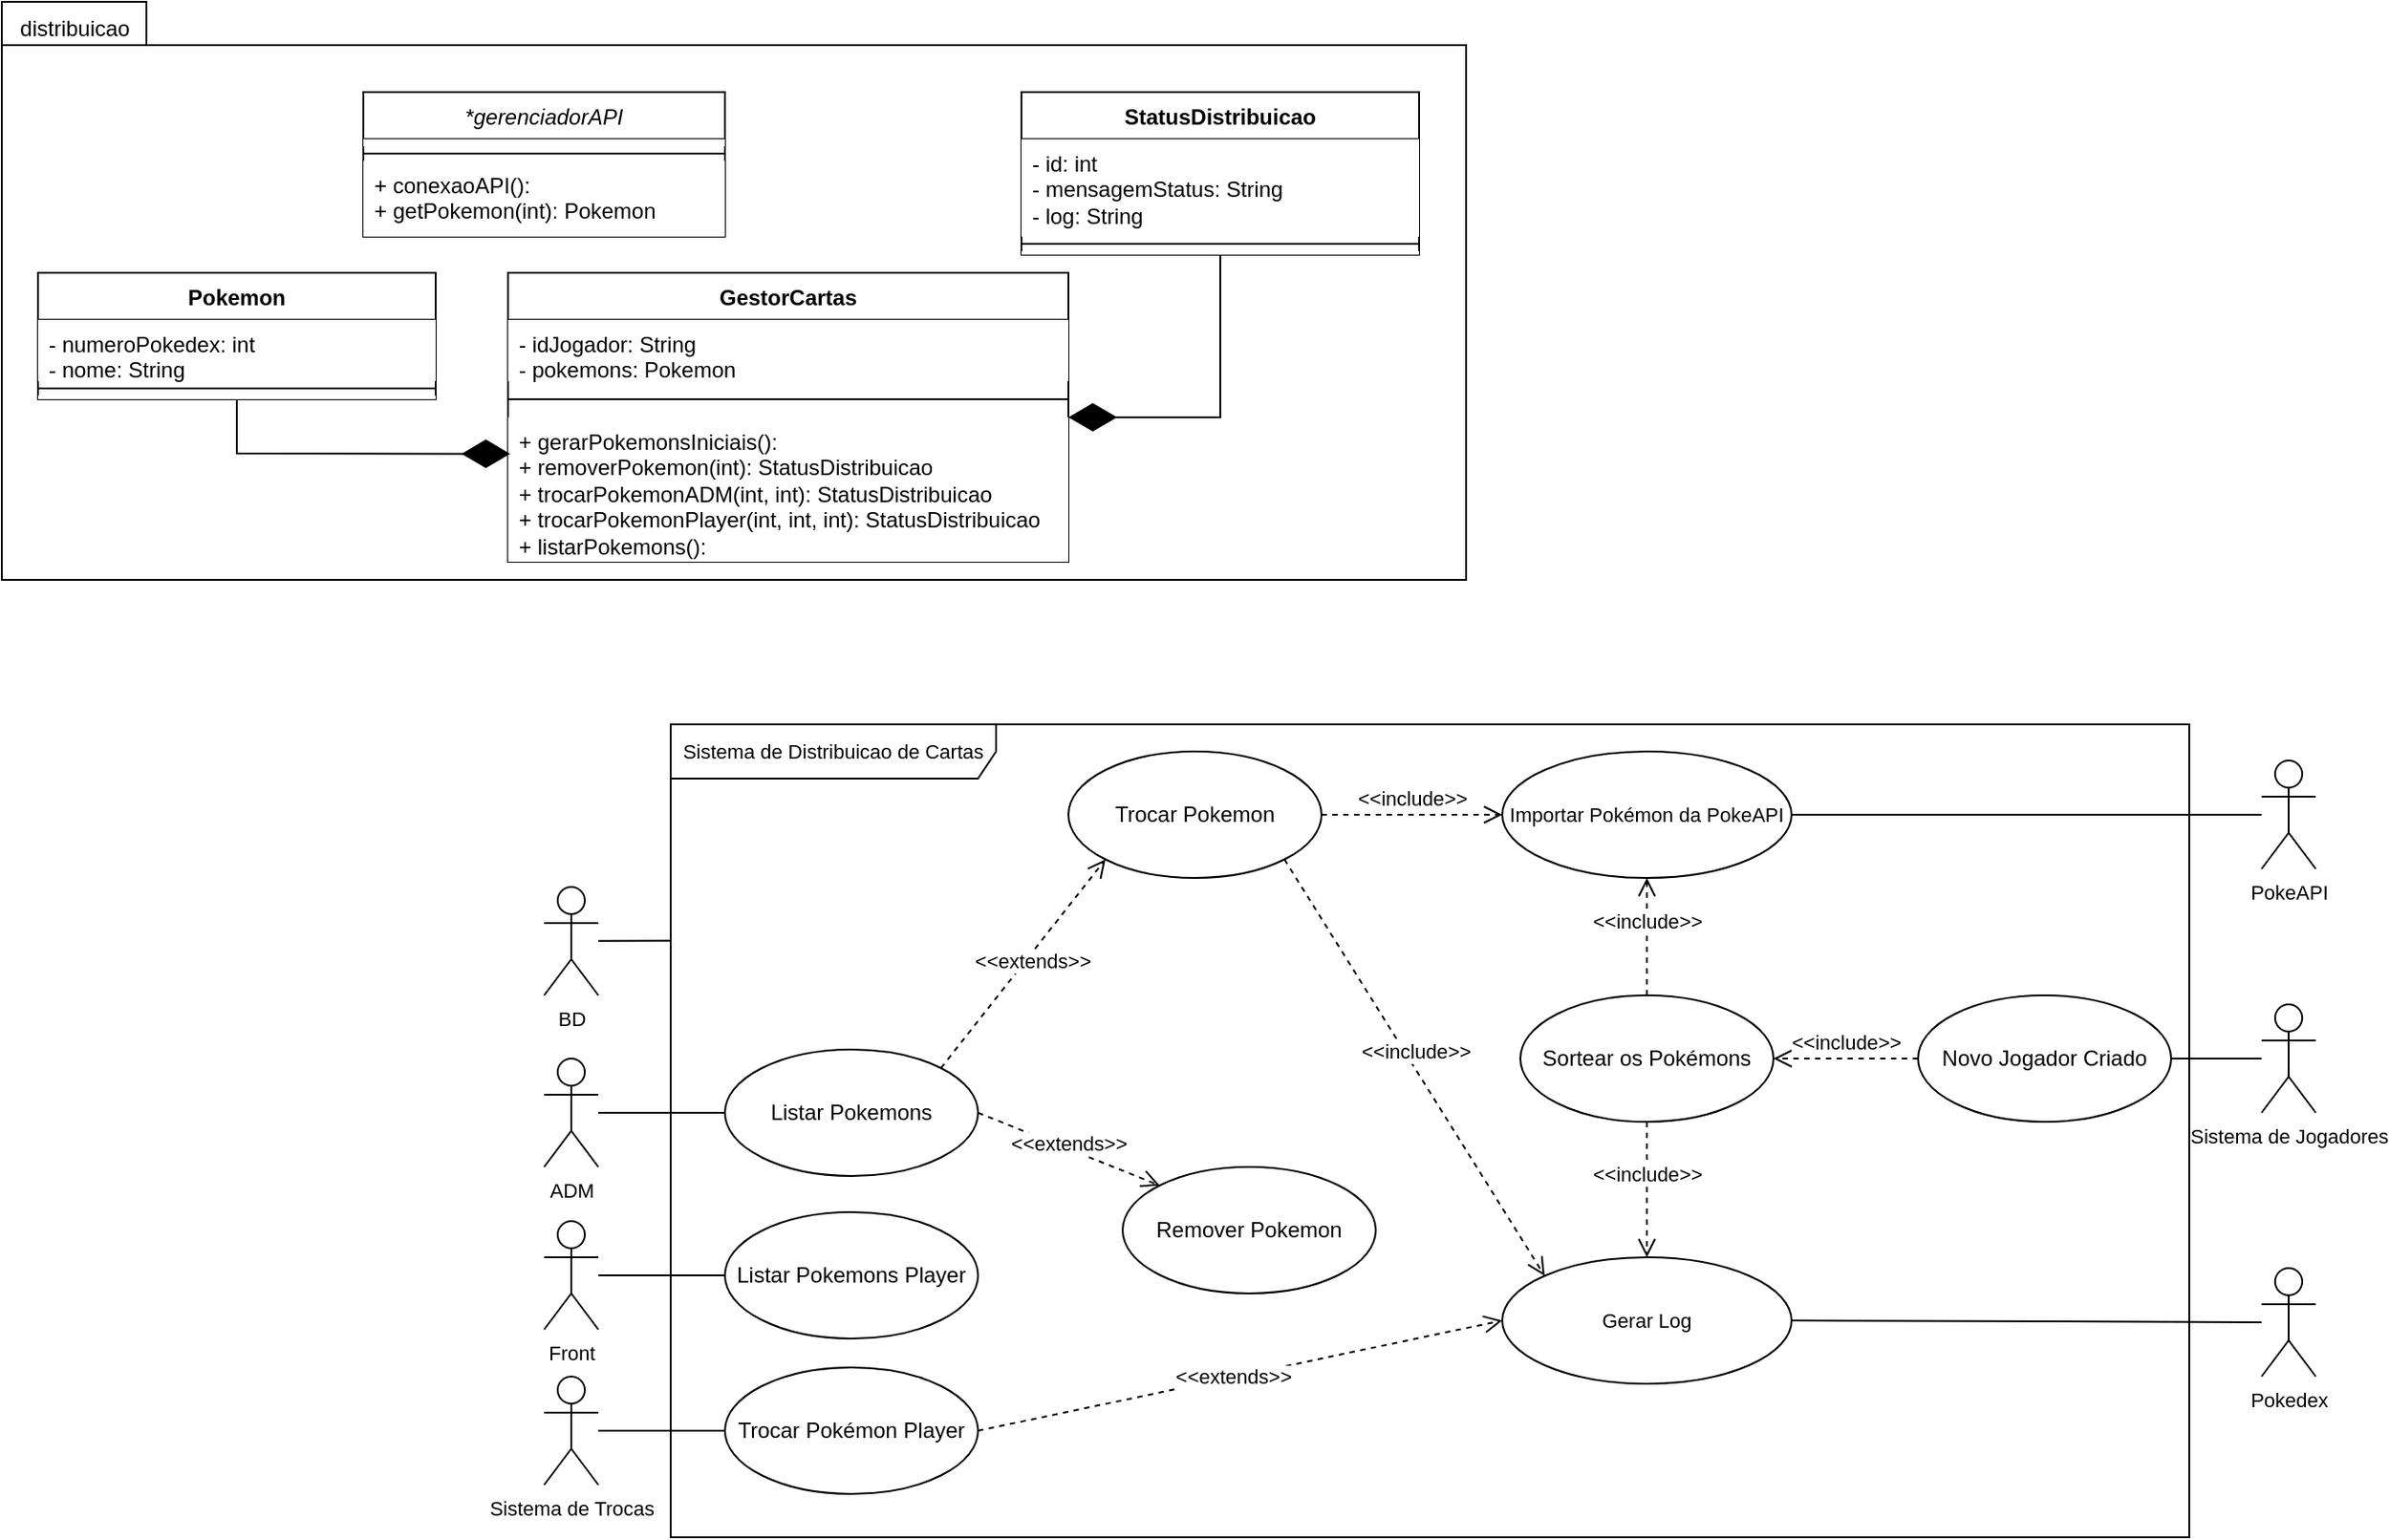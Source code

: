 <mxfile version="26.2.2">
  <diagram name="Página-1" id="5jZvQ3KQJmzvtHpUOqsf">
    <mxGraphModel dx="1392" dy="835" grid="1" gridSize="10" guides="1" tooltips="1" connect="1" arrows="1" fold="1" page="1" pageScale="1" pageWidth="827" pageHeight="1169" math="0" shadow="0">
      <root>
        <mxCell id="0" />
        <mxCell id="1" parent="0" />
        <mxCell id="ezxSts8ta102sGjIqSHR-159" value="Sistema de Distribuicao de Cartas" style="shape=umlFrame;whiteSpace=wrap;html=1;pointerEvents=0;fontFamily=Helvetica;fontSize=11;fontColor=default;labelBackgroundColor=default;width=180;height=30;swimlaneFillColor=default;" parent="1" vertex="1">
          <mxGeometry x="520" y="520" width="840" height="450" as="geometry" />
        </mxCell>
        <mxCell id="4cF8ly8krw9naLDRnfGY-16" value="" style="shape=folder;fontStyle=1;spacingTop=10;tabWidth=80;tabHeight=24;tabPosition=left;html=1;whiteSpace=wrap;" parent="1" vertex="1">
          <mxGeometry x="150" y="120" width="810" height="320" as="geometry" />
        </mxCell>
        <mxCell id="ezxSts8ta102sGjIqSHR-75" value="Sortear os Pokémons" style="ellipse;whiteSpace=wrap;html=1;" parent="1" vertex="1">
          <mxGeometry x="990" y="670" width="140" height="70" as="geometry" />
        </mxCell>
        <mxCell id="ezxSts8ta102sGjIqSHR-77" value="Importar Pokémon da PokeAPI" style="ellipse;whiteSpace=wrap;html=1;fontFamily=Helvetica;fontSize=11;fontColor=default;labelBackgroundColor=default;" parent="1" vertex="1">
          <mxGeometry x="980" y="535" width="160" height="70" as="geometry" />
        </mxCell>
        <mxCell id="ezxSts8ta102sGjIqSHR-83" value="Listar Pokemons Player" style="ellipse;whiteSpace=wrap;html=1;" parent="1" vertex="1">
          <mxGeometry x="550" y="790" width="140" height="70" as="geometry" />
        </mxCell>
        <mxCell id="ezxSts8ta102sGjIqSHR-88" value="Trocar Pokémon Player" style="ellipse;whiteSpace=wrap;html=1;" parent="1" vertex="1">
          <mxGeometry x="550" y="876" width="140" height="70" as="geometry" />
        </mxCell>
        <mxCell id="ezxSts8ta102sGjIqSHR-106" value="Remover Pokemon" style="ellipse;whiteSpace=wrap;html=1;" parent="1" vertex="1">
          <mxGeometry x="770" y="765" width="140" height="70" as="geometry" />
        </mxCell>
        <mxCell id="ezxSts8ta102sGjIqSHR-139" value="&lt;div&gt;&lt;br&gt;&lt;/div&gt;&lt;div&gt;&lt;br&gt;&lt;/div&gt;" style="edgeStyle=none;shape=connector;rounded=0;orthogonalLoop=1;jettySize=auto;html=1;strokeColor=default;align=center;verticalAlign=middle;fontFamily=Helvetica;fontSize=11;fontColor=default;labelBackgroundColor=default;endArrow=none;endFill=0;startFill=0;" parent="1" source="ezxSts8ta102sGjIqSHR-109" target="ezxSts8ta102sGjIqSHR-113" edge="1">
          <mxGeometry x="0.067" y="6" relative="1" as="geometry">
            <mxPoint as="offset" />
          </mxGeometry>
        </mxCell>
        <mxCell id="ezxSts8ta102sGjIqSHR-109" value="ADM" style="shape=umlActor;verticalLabelPosition=bottom;verticalAlign=top;html=1;fontFamily=Helvetica;fontSize=11;fontColor=default;labelBackgroundColor=default;" parent="1" vertex="1">
          <mxGeometry x="450" y="705" width="30" height="60" as="geometry" />
        </mxCell>
        <mxCell id="ezxSts8ta102sGjIqSHR-113" value="Listar Pokemons" style="ellipse;whiteSpace=wrap;html=1;" parent="1" vertex="1">
          <mxGeometry x="550" y="700" width="140" height="70" as="geometry" />
        </mxCell>
        <mxCell id="ezxSts8ta102sGjIqSHR-119" value="&amp;lt;&amp;lt;extends&amp;gt;&amp;gt;" style="html=1;verticalAlign=bottom;endArrow=open;dashed=1;endSize=8;curved=0;rounded=0;strokeColor=default;align=center;fontFamily=Helvetica;fontSize=11;fontColor=default;labelBackgroundColor=default;exitX=1;exitY=0.5;exitDx=0;exitDy=0;entryX=0;entryY=0;entryDx=0;entryDy=0;" parent="1" source="ezxSts8ta102sGjIqSHR-113" target="ezxSts8ta102sGjIqSHR-106" edge="1">
          <mxGeometry x="0.032" y="-4" relative="1" as="geometry">
            <mxPoint x="-161" y="835" as="sourcePoint" />
            <mxPoint x="-59" y="865" as="targetPoint" />
            <mxPoint y="1" as="offset" />
          </mxGeometry>
        </mxCell>
        <mxCell id="ezxSts8ta102sGjIqSHR-125" value="&amp;lt;&amp;lt;include&lt;span style=&quot;background-color: light-dark(#ffffff, var(--ge-dark-color, #121212)); color: light-dark(rgb(0, 0, 0), rgb(255, 255, 255));&quot;&gt;&amp;gt;&amp;gt;&lt;/span&gt;" style="html=1;verticalAlign=bottom;endArrow=open;dashed=1;endSize=8;curved=0;rounded=0;strokeColor=default;align=center;fontFamily=Helvetica;fontSize=11;fontColor=default;labelBackgroundColor=default;entryX=0.5;entryY=1;entryDx=0;entryDy=0;exitX=0.5;exitY=0;exitDx=0;exitDy=0;" parent="1" source="ezxSts8ta102sGjIqSHR-75" target="ezxSts8ta102sGjIqSHR-77" edge="1">
          <mxGeometry relative="1" as="geometry">
            <mxPoint x="1000" y="550" as="sourcePoint" />
            <mxPoint x="980" y="530" as="targetPoint" />
          </mxGeometry>
        </mxCell>
        <mxCell id="ezxSts8ta102sGjIqSHR-142" style="edgeStyle=none;shape=connector;rounded=0;orthogonalLoop=1;jettySize=auto;html=1;entryX=0;entryY=0.5;entryDx=0;entryDy=0;strokeColor=default;align=center;verticalAlign=middle;fontFamily=Helvetica;fontSize=11;fontColor=default;labelBackgroundColor=default;startFill=0;endArrow=none;endFill=0;" parent="1" source="ezxSts8ta102sGjIqSHR-140" target="ezxSts8ta102sGjIqSHR-83" edge="1">
          <mxGeometry relative="1" as="geometry" />
        </mxCell>
        <mxCell id="ezxSts8ta102sGjIqSHR-157" style="edgeStyle=none;shape=connector;rounded=0;orthogonalLoop=1;jettySize=auto;html=1;strokeColor=default;align=center;verticalAlign=middle;fontFamily=Helvetica;fontSize=11;fontColor=default;labelBackgroundColor=default;startFill=0;endArrow=none;endFill=0;entryX=0;entryY=0.5;entryDx=0;entryDy=0;" parent="1" source="ezxSts8ta102sGjIqSHR-161" target="ezxSts8ta102sGjIqSHR-88" edge="1">
          <mxGeometry relative="1" as="geometry">
            <mxPoint x="290" y="940" as="sourcePoint" />
          </mxGeometry>
        </mxCell>
        <mxCell id="ezxSts8ta102sGjIqSHR-140" value="Front" style="shape=umlActor;verticalLabelPosition=bottom;verticalAlign=top;html=1;fontFamily=Helvetica;fontSize=11;fontColor=default;labelBackgroundColor=default;" parent="1" vertex="1">
          <mxGeometry x="450" y="795" width="30" height="60" as="geometry" />
        </mxCell>
        <mxCell id="ezxSts8ta102sGjIqSHR-144" value="Trocar Pokemon" style="ellipse;whiteSpace=wrap;html=1;" parent="1" vertex="1">
          <mxGeometry x="740" y="535" width="140" height="70" as="geometry" />
        </mxCell>
        <mxCell id="ezxSts8ta102sGjIqSHR-146" value="&amp;lt;&amp;lt;extends&amp;gt;&amp;gt;" style="html=1;verticalAlign=bottom;endArrow=open;dashed=1;endSize=8;curved=0;rounded=0;strokeColor=default;align=center;fontFamily=Helvetica;fontSize=11;fontColor=default;labelBackgroundColor=default;entryX=0;entryY=1;entryDx=0;entryDy=0;exitX=1;exitY=0;exitDx=0;exitDy=0;" parent="1" source="ezxSts8ta102sGjIqSHR-113" target="ezxSts8ta102sGjIqSHR-144" edge="1">
          <mxGeometry x="-0.039" y="-9" relative="1" as="geometry">
            <mxPoint x="460" y="705" as="sourcePoint" />
            <mxPoint x="460" y="635" as="targetPoint" />
            <mxPoint as="offset" />
          </mxGeometry>
        </mxCell>
        <mxCell id="ezxSts8ta102sGjIqSHR-148" value="&amp;lt;&amp;lt;include&lt;span style=&quot;background-color: light-dark(#ffffff, var(--ge-dark-color, #121212)); color: light-dark(rgb(0, 0, 0), rgb(255, 255, 255));&quot;&gt;&amp;gt;&amp;gt;&lt;/span&gt;" style="html=1;verticalAlign=bottom;endArrow=open;dashed=1;endSize=8;curved=0;rounded=0;strokeColor=default;align=center;fontFamily=Helvetica;fontSize=11;fontColor=default;labelBackgroundColor=default;exitX=1;exitY=0.5;exitDx=0;exitDy=0;" parent="1" source="ezxSts8ta102sGjIqSHR-144" target="ezxSts8ta102sGjIqSHR-77" edge="1">
          <mxGeometry relative="1" as="geometry">
            <mxPoint x="1000" y="440" as="sourcePoint" />
            <mxPoint x="820" y="580" as="targetPoint" />
          </mxGeometry>
        </mxCell>
        <mxCell id="ezxSts8ta102sGjIqSHR-160" value="Sistema de Jogadores" style="shape=umlActor;verticalLabelPosition=bottom;verticalAlign=top;html=1;fontFamily=Helvetica;fontSize=11;fontColor=default;labelBackgroundColor=default;" parent="1" vertex="1">
          <mxGeometry x="1400" y="675" width="30" height="60" as="geometry" />
        </mxCell>
        <mxCell id="ezxSts8ta102sGjIqSHR-161" value="Sistema de Trocas" style="shape=umlActor;verticalLabelPosition=bottom;verticalAlign=top;html=1;fontFamily=Helvetica;fontSize=11;fontColor=default;labelBackgroundColor=default;" parent="1" vertex="1">
          <mxGeometry x="450" y="881" width="30" height="60" as="geometry" />
        </mxCell>
        <mxCell id="ezxSts8ta102sGjIqSHR-167" style="edgeStyle=none;shape=connector;rounded=0;orthogonalLoop=1;jettySize=auto;html=1;strokeColor=default;align=center;verticalAlign=middle;fontFamily=Helvetica;fontSize=11;fontColor=default;labelBackgroundColor=default;startFill=0;endArrow=none;endFill=0;entryX=0;entryY=0.266;entryDx=0;entryDy=0;entryPerimeter=0;" parent="1" source="ezxSts8ta102sGjIqSHR-166" target="ezxSts8ta102sGjIqSHR-159" edge="1">
          <mxGeometry relative="1" as="geometry">
            <mxPoint x="529" y="640" as="targetPoint" />
          </mxGeometry>
        </mxCell>
        <mxCell id="ezxSts8ta102sGjIqSHR-166" value="BD&lt;div&gt;&lt;br&gt;&lt;/div&gt;" style="shape=umlActor;verticalLabelPosition=bottom;verticalAlign=top;html=1;fontFamily=Helvetica;fontSize=11;labelBackgroundColor=default;" parent="1" vertex="1">
          <mxGeometry x="450" y="610" width="30" height="60" as="geometry" />
        </mxCell>
        <mxCell id="4cF8ly8krw9naLDRnfGY-5" value="GestorCartas" style="swimlane;fontStyle=1;align=center;verticalAlign=top;childLayout=stackLayout;horizontal=1;startSize=26;horizontalStack=0;resizeParent=1;resizeParentMax=0;resizeLast=0;collapsible=1;marginBottom=0;whiteSpace=wrap;html=1;" parent="1" vertex="1">
          <mxGeometry x="430" y="270" width="310" height="160" as="geometry" />
        </mxCell>
        <mxCell id="4cF8ly8krw9naLDRnfGY-6" value="&lt;div&gt;- idJogador: String&lt;/div&gt;- pokemons: Pokemon" style="text;align=left;verticalAlign=top;spacingLeft=4;spacingRight=4;overflow=hidden;rotatable=0;points=[[0,0.5],[1,0.5]];portConstraint=eastwest;whiteSpace=wrap;html=1;fillColor=default;" parent="4cF8ly8krw9naLDRnfGY-5" vertex="1">
          <mxGeometry y="26" width="310" height="34" as="geometry" />
        </mxCell>
        <mxCell id="4cF8ly8krw9naLDRnfGY-7" value="" style="line;strokeWidth=1;fillColor=none;align=left;verticalAlign=middle;spacingTop=-1;spacingLeft=3;spacingRight=3;rotatable=0;labelPosition=right;points=[];portConstraint=eastwest;strokeColor=inherit;" parent="4cF8ly8krw9naLDRnfGY-5" vertex="1">
          <mxGeometry y="60" width="310" height="20" as="geometry" />
        </mxCell>
        <mxCell id="4cF8ly8krw9naLDRnfGY-8" value="+ gerarPokemonsIniciais():&lt;br&gt;&lt;div&gt;&lt;span style=&quot;background-color: transparent; color: light-dark(rgb(0, 0, 0), rgb(255, 255, 255));&quot;&gt;+&lt;/span&gt;&lt;span style=&quot;background-color: transparent; color: light-dark(rgb(0, 0, 0), rgb(255, 255, 255));&quot;&gt;&amp;nbsp;&lt;/span&gt;removerPokemon(int): StatusDistribuicao&lt;/div&gt;&lt;div&gt;&lt;span style=&quot;background-color: transparent; color: light-dark(rgb(0, 0, 0), rgb(255, 255, 255));&quot;&gt;+&lt;/span&gt;&lt;span style=&quot;background-color: transparent; color: light-dark(rgb(0, 0, 0), rgb(255, 255, 255));&quot;&gt;&amp;nbsp;&lt;/span&gt;trocarPokemonADM(int, int):&amp;nbsp;&lt;span style=&quot;background-color: transparent; color: light-dark(rgb(0, 0, 0), rgb(255, 255, 255));&quot;&gt;StatusDistribuicao&lt;/span&gt;&lt;/div&gt;&lt;div&gt;&lt;span style=&quot;background-color: transparent; color: light-dark(rgb(0, 0, 0), rgb(255, 255, 255));&quot;&gt;+&lt;/span&gt;&lt;span style=&quot;background-color: transparent; color: light-dark(rgb(0, 0, 0), rgb(255, 255, 255));&quot;&gt;&amp;nbsp;&lt;/span&gt;trocarPokemonPlayer(int, int, int):&amp;nbsp;&lt;span style=&quot;background-color: transparent; color: light-dark(rgb(0, 0, 0), rgb(255, 255, 255));&quot;&gt;StatusDistribuicao&lt;/span&gt;&lt;/div&gt;&lt;div&gt;&lt;span style=&quot;background-color: transparent; color: light-dark(rgb(0, 0, 0), rgb(255, 255, 255));&quot;&gt;+&lt;/span&gt;&lt;span style=&quot;background-color: transparent; color: light-dark(rgb(0, 0, 0), rgb(255, 255, 255));&quot;&gt;&amp;nbsp;&lt;/span&gt;&lt;span style=&quot;background-color: transparent; color: light-dark(rgb(0, 0, 0), rgb(255, 255, 255));&quot;&gt;listarPokemons():&lt;/span&gt;&lt;/div&gt;&lt;div&gt;&lt;br&gt;&lt;/div&gt;" style="text;align=left;verticalAlign=top;spacingLeft=4;spacingRight=4;overflow=hidden;rotatable=0;points=[[0,0.5],[1,0.5]];portConstraint=eastwest;whiteSpace=wrap;html=1;fillColor=default;" parent="4cF8ly8krw9naLDRnfGY-5" vertex="1">
          <mxGeometry y="80" width="310" height="80" as="geometry" />
        </mxCell>
        <mxCell id="4cF8ly8krw9naLDRnfGY-9" value="&lt;span style=&quot;font-weight: 400;&quot;&gt;&lt;i&gt;*gerenciadorAPI&lt;/i&gt;&lt;/span&gt;" style="swimlane;fontStyle=1;align=center;verticalAlign=top;childLayout=stackLayout;horizontal=1;startSize=26;horizontalStack=0;resizeParent=1;resizeParentMax=0;resizeLast=0;collapsible=1;marginBottom=0;whiteSpace=wrap;html=1;" parent="1" vertex="1">
          <mxGeometry x="350" y="170" width="200" height="80" as="geometry" />
        </mxCell>
        <mxCell id="4cF8ly8krw9naLDRnfGY-10" value="" style="text;align=left;verticalAlign=top;spacingLeft=4;spacingRight=4;overflow=hidden;rotatable=0;points=[[0,0.5],[1,0.5]];portConstraint=eastwest;whiteSpace=wrap;html=1;fillColor=default;" parent="4cF8ly8krw9naLDRnfGY-9" vertex="1">
          <mxGeometry y="26" width="200" height="4" as="geometry" />
        </mxCell>
        <mxCell id="4cF8ly8krw9naLDRnfGY-11" value="" style="line;strokeWidth=1;fillColor=none;align=left;verticalAlign=middle;spacingTop=-1;spacingLeft=3;spacingRight=3;rotatable=0;labelPosition=right;points=[];portConstraint=eastwest;strokeColor=inherit;" parent="4cF8ly8krw9naLDRnfGY-9" vertex="1">
          <mxGeometry y="30" width="200" height="8" as="geometry" />
        </mxCell>
        <mxCell id="4cF8ly8krw9naLDRnfGY-12" value="+&amp;nbsp;conexaoAPI():&lt;br&gt;&lt;div&gt;&lt;span style=&quot;background-color: transparent; color: light-dark(rgb(0, 0, 0), rgb(255, 255, 255));&quot;&gt;+&lt;/span&gt;&lt;span style=&quot;background-color: transparent; color: light-dark(rgb(0, 0, 0), rgb(255, 255, 255));&quot;&gt;&amp;nbsp;&lt;/span&gt;getPokemon(int): Pokemon&lt;/div&gt;&lt;div&gt;&lt;br&gt;&lt;/div&gt;" style="text;align=left;verticalAlign=top;spacingLeft=4;spacingRight=4;overflow=hidden;rotatable=0;points=[[0,0.5],[1,0.5]];portConstraint=eastwest;whiteSpace=wrap;html=1;fillColor=default;" parent="4cF8ly8krw9naLDRnfGY-9" vertex="1">
          <mxGeometry y="38" width="200" height="42" as="geometry" />
        </mxCell>
        <mxCell id="4cF8ly8krw9naLDRnfGY-17" value="distribuicao" style="text;html=1;align=center;verticalAlign=middle;resizable=0;points=[];autosize=1;strokeColor=none;fillColor=none;" parent="1" vertex="1">
          <mxGeometry x="150" y="120" width="80" height="30" as="geometry" />
        </mxCell>
        <mxCell id="WzYWS7bRCb9a42TzyiDC-1" value="StatusDistribuicao" style="swimlane;fontStyle=1;align=center;verticalAlign=top;childLayout=stackLayout;horizontal=1;startSize=26;horizontalStack=0;resizeParent=1;resizeParentMax=0;resizeLast=0;collapsible=1;marginBottom=0;whiteSpace=wrap;html=1;" parent="1" vertex="1">
          <mxGeometry x="714" y="170" width="220" height="90" as="geometry" />
        </mxCell>
        <mxCell id="WzYWS7bRCb9a42TzyiDC-2" value="- id: int&lt;div&gt;- mensagemStatus: String&lt;/div&gt;&lt;div&gt;- log: String&lt;/div&gt;" style="text;align=left;verticalAlign=top;spacingLeft=4;spacingRight=4;overflow=hidden;rotatable=0;points=[[0,0.5],[1,0.5]];portConstraint=eastwest;whiteSpace=wrap;html=1;fillColor=default;" parent="WzYWS7bRCb9a42TzyiDC-1" vertex="1">
          <mxGeometry y="26" width="220" height="54" as="geometry" />
        </mxCell>
        <mxCell id="WzYWS7bRCb9a42TzyiDC-3" value="" style="line;strokeWidth=1;fillColor=none;align=left;verticalAlign=middle;spacingTop=-1;spacingLeft=3;spacingRight=3;rotatable=0;labelPosition=right;points=[];portConstraint=eastwest;strokeColor=inherit;" parent="WzYWS7bRCb9a42TzyiDC-1" vertex="1">
          <mxGeometry y="80" width="220" height="8" as="geometry" />
        </mxCell>
        <mxCell id="WzYWS7bRCb9a42TzyiDC-4" value="&lt;div&gt;&lt;br&gt;&lt;/div&gt;" style="text;align=left;verticalAlign=top;spacingLeft=4;spacingRight=4;overflow=hidden;rotatable=0;points=[[0,0.5],[1,0.5]];portConstraint=eastwest;whiteSpace=wrap;html=1;fillColor=default;" parent="WzYWS7bRCb9a42TzyiDC-1" vertex="1">
          <mxGeometry y="88" width="220" height="2" as="geometry" />
        </mxCell>
        <mxCell id="WzYWS7bRCb9a42TzyiDC-7" style="rounded=0;orthogonalLoop=1;jettySize=auto;html=1;entryX=1;entryY=0.5;entryDx=0;entryDy=0;endArrow=none;startFill=0;" parent="1" source="WzYWS7bRCb9a42TzyiDC-6" target="ezxSts8ta102sGjIqSHR-77" edge="1">
          <mxGeometry relative="1" as="geometry" />
        </mxCell>
        <mxCell id="WzYWS7bRCb9a42TzyiDC-6" value="&lt;div&gt;PokeAPI&lt;/div&gt;" style="shape=umlActor;verticalLabelPosition=bottom;verticalAlign=top;html=1;fontFamily=Helvetica;fontSize=11;fontColor=default;labelBackgroundColor=default;" parent="1" vertex="1">
          <mxGeometry x="1400" y="540" width="30" height="60" as="geometry" />
        </mxCell>
        <mxCell id="WzYWS7bRCb9a42TzyiDC-9" style="rounded=0;orthogonalLoop=1;jettySize=auto;html=1;entryX=1;entryY=0.5;entryDx=0;entryDy=0;endArrow=none;startFill=0;" parent="1" source="WzYWS7bRCb9a42TzyiDC-8" target="WzYWS7bRCb9a42TzyiDC-12" edge="1">
          <mxGeometry relative="1" as="geometry" />
        </mxCell>
        <mxCell id="WzYWS7bRCb9a42TzyiDC-8" value="&lt;div&gt;Pokedex&lt;/div&gt;" style="shape=umlActor;verticalLabelPosition=bottom;verticalAlign=top;html=1;fontFamily=Helvetica;fontSize=11;fontColor=default;labelBackgroundColor=default;" parent="1" vertex="1">
          <mxGeometry x="1400" y="821" width="30" height="60" as="geometry" />
        </mxCell>
        <mxCell id="WzYWS7bRCb9a42TzyiDC-12" value="Gerar Log" style="ellipse;whiteSpace=wrap;html=1;fontFamily=Helvetica;fontSize=11;fontColor=default;labelBackgroundColor=default;" parent="1" vertex="1">
          <mxGeometry x="980" y="815" width="160" height="70" as="geometry" />
        </mxCell>
        <mxCell id="WzYWS7bRCb9a42TzyiDC-13" value="&amp;lt;&amp;lt;include&lt;span style=&quot;background-color: light-dark(#ffffff, var(--ge-dark-color, #121212)); color: light-dark(rgb(0, 0, 0), rgb(255, 255, 255));&quot;&gt;&amp;gt;&amp;gt;&lt;/span&gt;" style="html=1;verticalAlign=bottom;endArrow=open;dashed=1;endSize=8;curved=0;rounded=0;strokeColor=default;align=center;fontFamily=Helvetica;fontSize=11;fontColor=default;labelBackgroundColor=default;exitX=1;exitY=1;exitDx=0;exitDy=0;entryX=0;entryY=0;entryDx=0;entryDy=0;" parent="1" source="ezxSts8ta102sGjIqSHR-144" target="WzYWS7bRCb9a42TzyiDC-12" edge="1">
          <mxGeometry relative="1" as="geometry">
            <mxPoint x="910" y="665" as="sourcePoint" />
            <mxPoint x="990" y="665" as="targetPoint" />
          </mxGeometry>
        </mxCell>
        <mxCell id="WzYWS7bRCb9a42TzyiDC-14" value="&amp;lt;&amp;lt;include&lt;span style=&quot;background-color: light-dark(#ffffff, var(--ge-dark-color, #121212)); color: light-dark(rgb(0, 0, 0), rgb(255, 255, 255));&quot;&gt;&amp;gt;&amp;gt;&lt;/span&gt;" style="html=1;verticalAlign=bottom;endArrow=open;dashed=1;endSize=8;curved=0;rounded=0;strokeColor=default;align=center;fontFamily=Helvetica;fontSize=11;fontColor=default;labelBackgroundColor=default;exitX=0.5;exitY=1;exitDx=0;exitDy=0;" parent="1" source="ezxSts8ta102sGjIqSHR-75" target="WzYWS7bRCb9a42TzyiDC-12" edge="1">
          <mxGeometry relative="1" as="geometry">
            <mxPoint x="890" y="690" as="sourcePoint" />
            <mxPoint x="1013" y="835" as="targetPoint" />
          </mxGeometry>
        </mxCell>
        <mxCell id="WzYWS7bRCb9a42TzyiDC-26" value="" style="edgeStyle=none;shape=connector;rounded=0;orthogonalLoop=1;jettySize=auto;html=1;entryX=1;entryY=0.5;entryDx=0;entryDy=0;strokeColor=default;align=center;verticalAlign=middle;fontFamily=Helvetica;fontSize=11;fontColor=default;labelBackgroundColor=default;startFill=0;endArrow=none;endFill=0;" parent="1" source="ezxSts8ta102sGjIqSHR-160" target="WzYWS7bRCb9a42TzyiDC-25" edge="1">
          <mxGeometry relative="1" as="geometry">
            <mxPoint x="1310" y="706" as="sourcePoint" />
            <mxPoint x="1130" y="705" as="targetPoint" />
          </mxGeometry>
        </mxCell>
        <mxCell id="WzYWS7bRCb9a42TzyiDC-25" value="Novo Jogador Criado" style="ellipse;whiteSpace=wrap;html=1;" parent="1" vertex="1">
          <mxGeometry x="1210" y="670" width="140" height="70" as="geometry" />
        </mxCell>
        <mxCell id="WzYWS7bRCb9a42TzyiDC-27" value="&amp;lt;&amp;lt;include&lt;span style=&quot;background-color: light-dark(#ffffff, var(--ge-dark-color, #121212)); color: light-dark(rgb(0, 0, 0), rgb(255, 255, 255));&quot;&gt;&amp;gt;&amp;gt;&lt;/span&gt;" style="html=1;verticalAlign=bottom;endArrow=open;dashed=1;endSize=8;curved=0;rounded=0;strokeColor=default;align=center;fontFamily=Helvetica;fontSize=11;fontColor=default;labelBackgroundColor=default;exitX=0;exitY=0.5;exitDx=0;exitDy=0;" parent="1" source="WzYWS7bRCb9a42TzyiDC-25" target="ezxSts8ta102sGjIqSHR-75" edge="1">
          <mxGeometry relative="1" as="geometry">
            <mxPoint x="1070" y="680" as="sourcePoint" />
            <mxPoint x="1070" y="615" as="targetPoint" />
          </mxGeometry>
        </mxCell>
        <mxCell id="cfTFqjE8HK-LK__kOsnl-6" value="" style="endArrow=diamondThin;endFill=1;endSize=24;html=1;rounded=0;exitX=0.5;exitY=1;exitDx=0;exitDy=0;entryX=1;entryY=0.5;entryDx=0;entryDy=0;" parent="1" source="WzYWS7bRCb9a42TzyiDC-1" target="4cF8ly8krw9naLDRnfGY-5" edge="1">
          <mxGeometry width="160" relative="1" as="geometry">
            <mxPoint x="740" y="280" as="sourcePoint" />
            <mxPoint x="900" y="280" as="targetPoint" />
            <Array as="points">
              <mxPoint x="824" y="350" />
            </Array>
          </mxGeometry>
        </mxCell>
        <mxCell id="cfTFqjE8HK-LK__kOsnl-10" value="&amp;lt;&amp;lt;extends&amp;gt;&amp;gt;" style="html=1;verticalAlign=bottom;endArrow=open;dashed=1;endSize=8;curved=0;rounded=0;strokeColor=default;align=center;fontFamily=Helvetica;fontSize=11;fontColor=default;labelBackgroundColor=default;exitX=1;exitY=0.5;exitDx=0;exitDy=0;entryX=0;entryY=0.5;entryDx=0;entryDy=0;" parent="1" source="ezxSts8ta102sGjIqSHR-88" target="WzYWS7bRCb9a42TzyiDC-12" edge="1">
          <mxGeometry x="-0.039" y="-9" relative="1" as="geometry">
            <mxPoint x="680" y="720" as="sourcePoint" />
            <mxPoint x="770" y="605" as="targetPoint" />
            <mxPoint as="offset" />
          </mxGeometry>
        </mxCell>
        <mxCell id="0U14EicLg5xoFfs1IhI6-2" value="" style="endArrow=diamondThin;endFill=1;endSize=24;html=1;rounded=0;exitX=0.5;exitY=1;exitDx=0;exitDy=0;entryX=0.004;entryY=0.253;entryDx=0;entryDy=0;entryPerimeter=0;" parent="1" source="0U14EicLg5xoFfs1IhI6-4" target="4cF8ly8krw9naLDRnfGY-8" edge="1">
          <mxGeometry width="160" relative="1" as="geometry">
            <mxPoint x="834" y="270" as="sourcePoint" />
            <mxPoint x="750" y="360" as="targetPoint" />
            <Array as="points">
              <mxPoint x="280" y="370" />
            </Array>
          </mxGeometry>
        </mxCell>
        <mxCell id="0U14EicLg5xoFfs1IhI6-4" value="Pokemon" style="swimlane;fontStyle=1;align=center;verticalAlign=top;childLayout=stackLayout;horizontal=1;startSize=26;horizontalStack=0;resizeParent=1;resizeParentMax=0;resizeLast=0;collapsible=1;marginBottom=0;whiteSpace=wrap;html=1;" parent="1" vertex="1">
          <mxGeometry x="170" y="270" width="220" height="70" as="geometry" />
        </mxCell>
        <mxCell id="0U14EicLg5xoFfs1IhI6-5" value="- numeroPokedex: int&lt;div&gt;- nome: String&lt;/div&gt;" style="text;align=left;verticalAlign=top;spacingLeft=4;spacingRight=4;overflow=hidden;rotatable=0;points=[[0,0.5],[1,0.5]];portConstraint=eastwest;whiteSpace=wrap;html=1;fillColor=default;" parent="0U14EicLg5xoFfs1IhI6-4" vertex="1">
          <mxGeometry y="26" width="220" height="34" as="geometry" />
        </mxCell>
        <mxCell id="0U14EicLg5xoFfs1IhI6-6" value="" style="line;strokeWidth=1;fillColor=none;align=left;verticalAlign=middle;spacingTop=-1;spacingLeft=3;spacingRight=3;rotatable=0;labelPosition=right;points=[];portConstraint=eastwest;strokeColor=inherit;" parent="0U14EicLg5xoFfs1IhI6-4" vertex="1">
          <mxGeometry y="60" width="220" height="8" as="geometry" />
        </mxCell>
        <mxCell id="0U14EicLg5xoFfs1IhI6-7" value="&lt;div&gt;&lt;br&gt;&lt;/div&gt;" style="text;align=left;verticalAlign=top;spacingLeft=4;spacingRight=4;overflow=hidden;rotatable=0;points=[[0,0.5],[1,0.5]];portConstraint=eastwest;whiteSpace=wrap;html=1;fillColor=default;" parent="0U14EicLg5xoFfs1IhI6-4" vertex="1">
          <mxGeometry y="68" width="220" height="2" as="geometry" />
        </mxCell>
      </root>
    </mxGraphModel>
  </diagram>
</mxfile>
